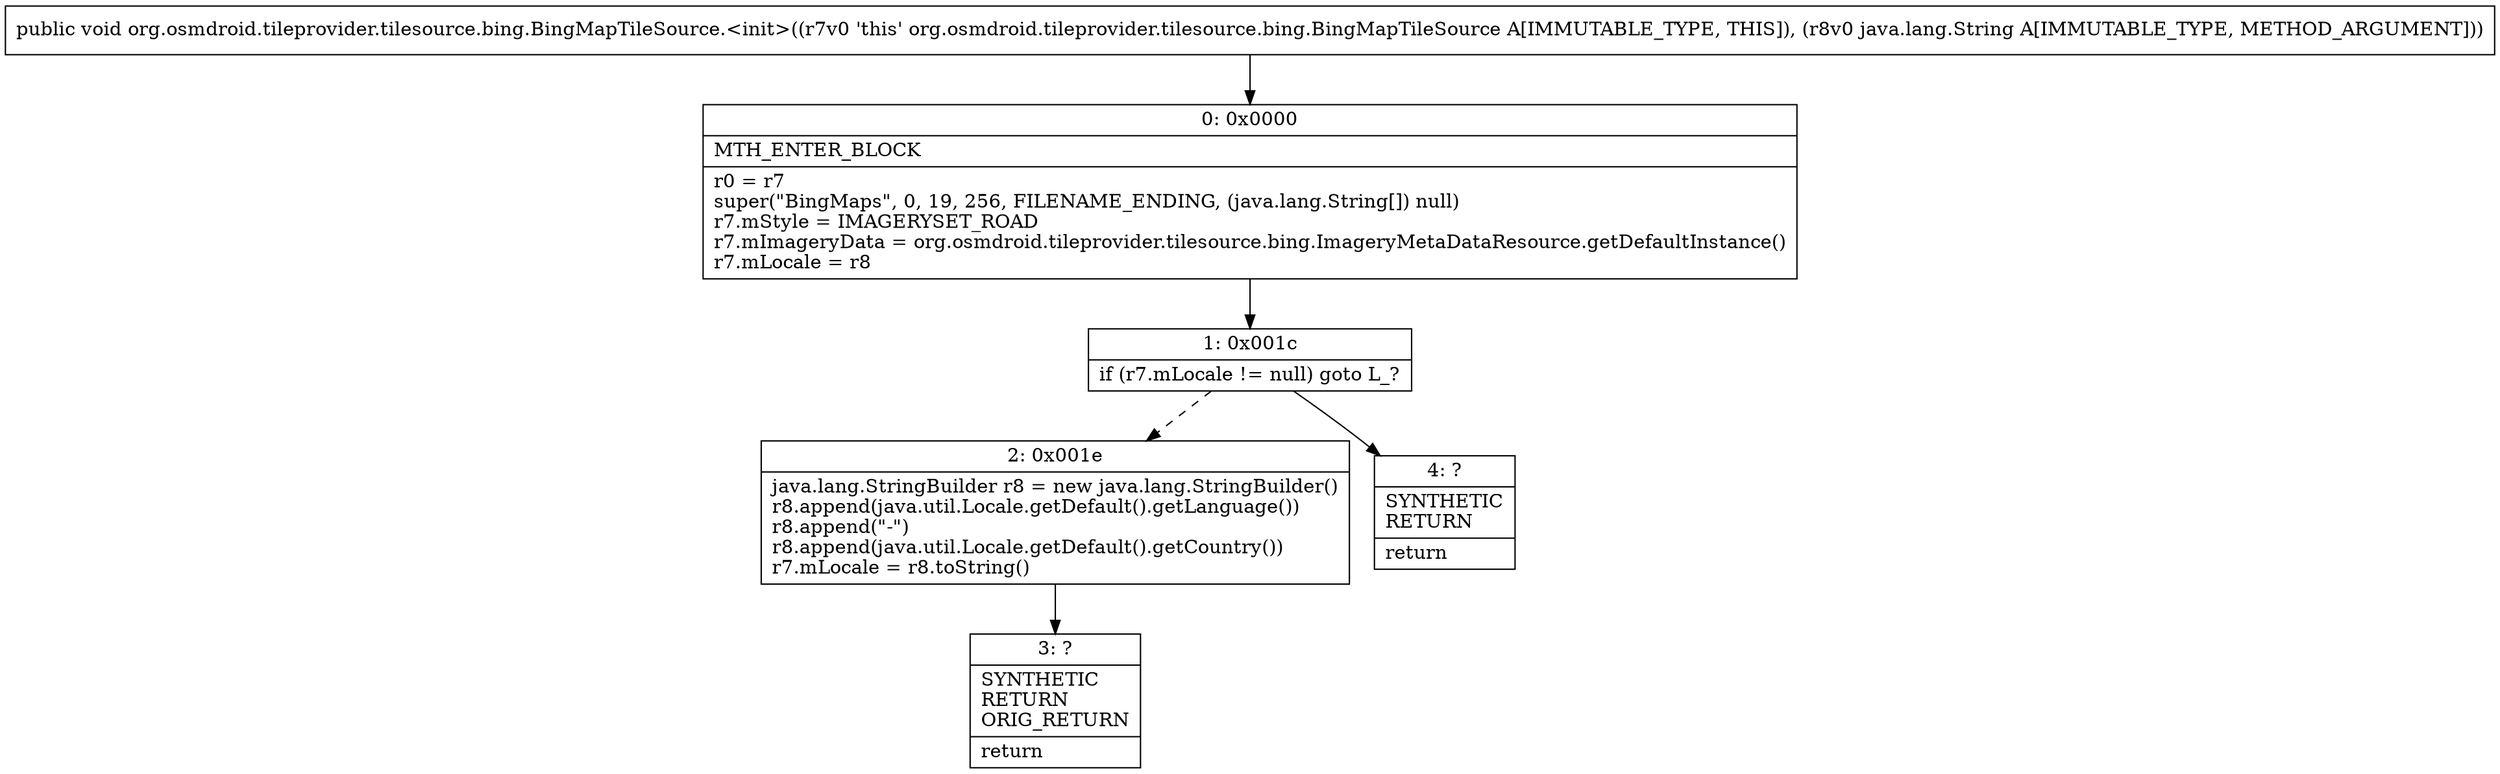 digraph "CFG fororg.osmdroid.tileprovider.tilesource.bing.BingMapTileSource.\<init\>(Ljava\/lang\/String;)V" {
Node_0 [shape=record,label="{0\:\ 0x0000|MTH_ENTER_BLOCK\l|r0 = r7\lsuper(\"BingMaps\", 0, 19, 256, FILENAME_ENDING, (java.lang.String[]) null)\lr7.mStyle = IMAGERYSET_ROAD\lr7.mImageryData = org.osmdroid.tileprovider.tilesource.bing.ImageryMetaDataResource.getDefaultInstance()\lr7.mLocale = r8\l}"];
Node_1 [shape=record,label="{1\:\ 0x001c|if (r7.mLocale != null) goto L_?\l}"];
Node_2 [shape=record,label="{2\:\ 0x001e|java.lang.StringBuilder r8 = new java.lang.StringBuilder()\lr8.append(java.util.Locale.getDefault().getLanguage())\lr8.append(\"\-\")\lr8.append(java.util.Locale.getDefault().getCountry())\lr7.mLocale = r8.toString()\l}"];
Node_3 [shape=record,label="{3\:\ ?|SYNTHETIC\lRETURN\lORIG_RETURN\l|return\l}"];
Node_4 [shape=record,label="{4\:\ ?|SYNTHETIC\lRETURN\l|return\l}"];
MethodNode[shape=record,label="{public void org.osmdroid.tileprovider.tilesource.bing.BingMapTileSource.\<init\>((r7v0 'this' org.osmdroid.tileprovider.tilesource.bing.BingMapTileSource A[IMMUTABLE_TYPE, THIS]), (r8v0 java.lang.String A[IMMUTABLE_TYPE, METHOD_ARGUMENT])) }"];
MethodNode -> Node_0;
Node_0 -> Node_1;
Node_1 -> Node_2[style=dashed];
Node_1 -> Node_4;
Node_2 -> Node_3;
}


